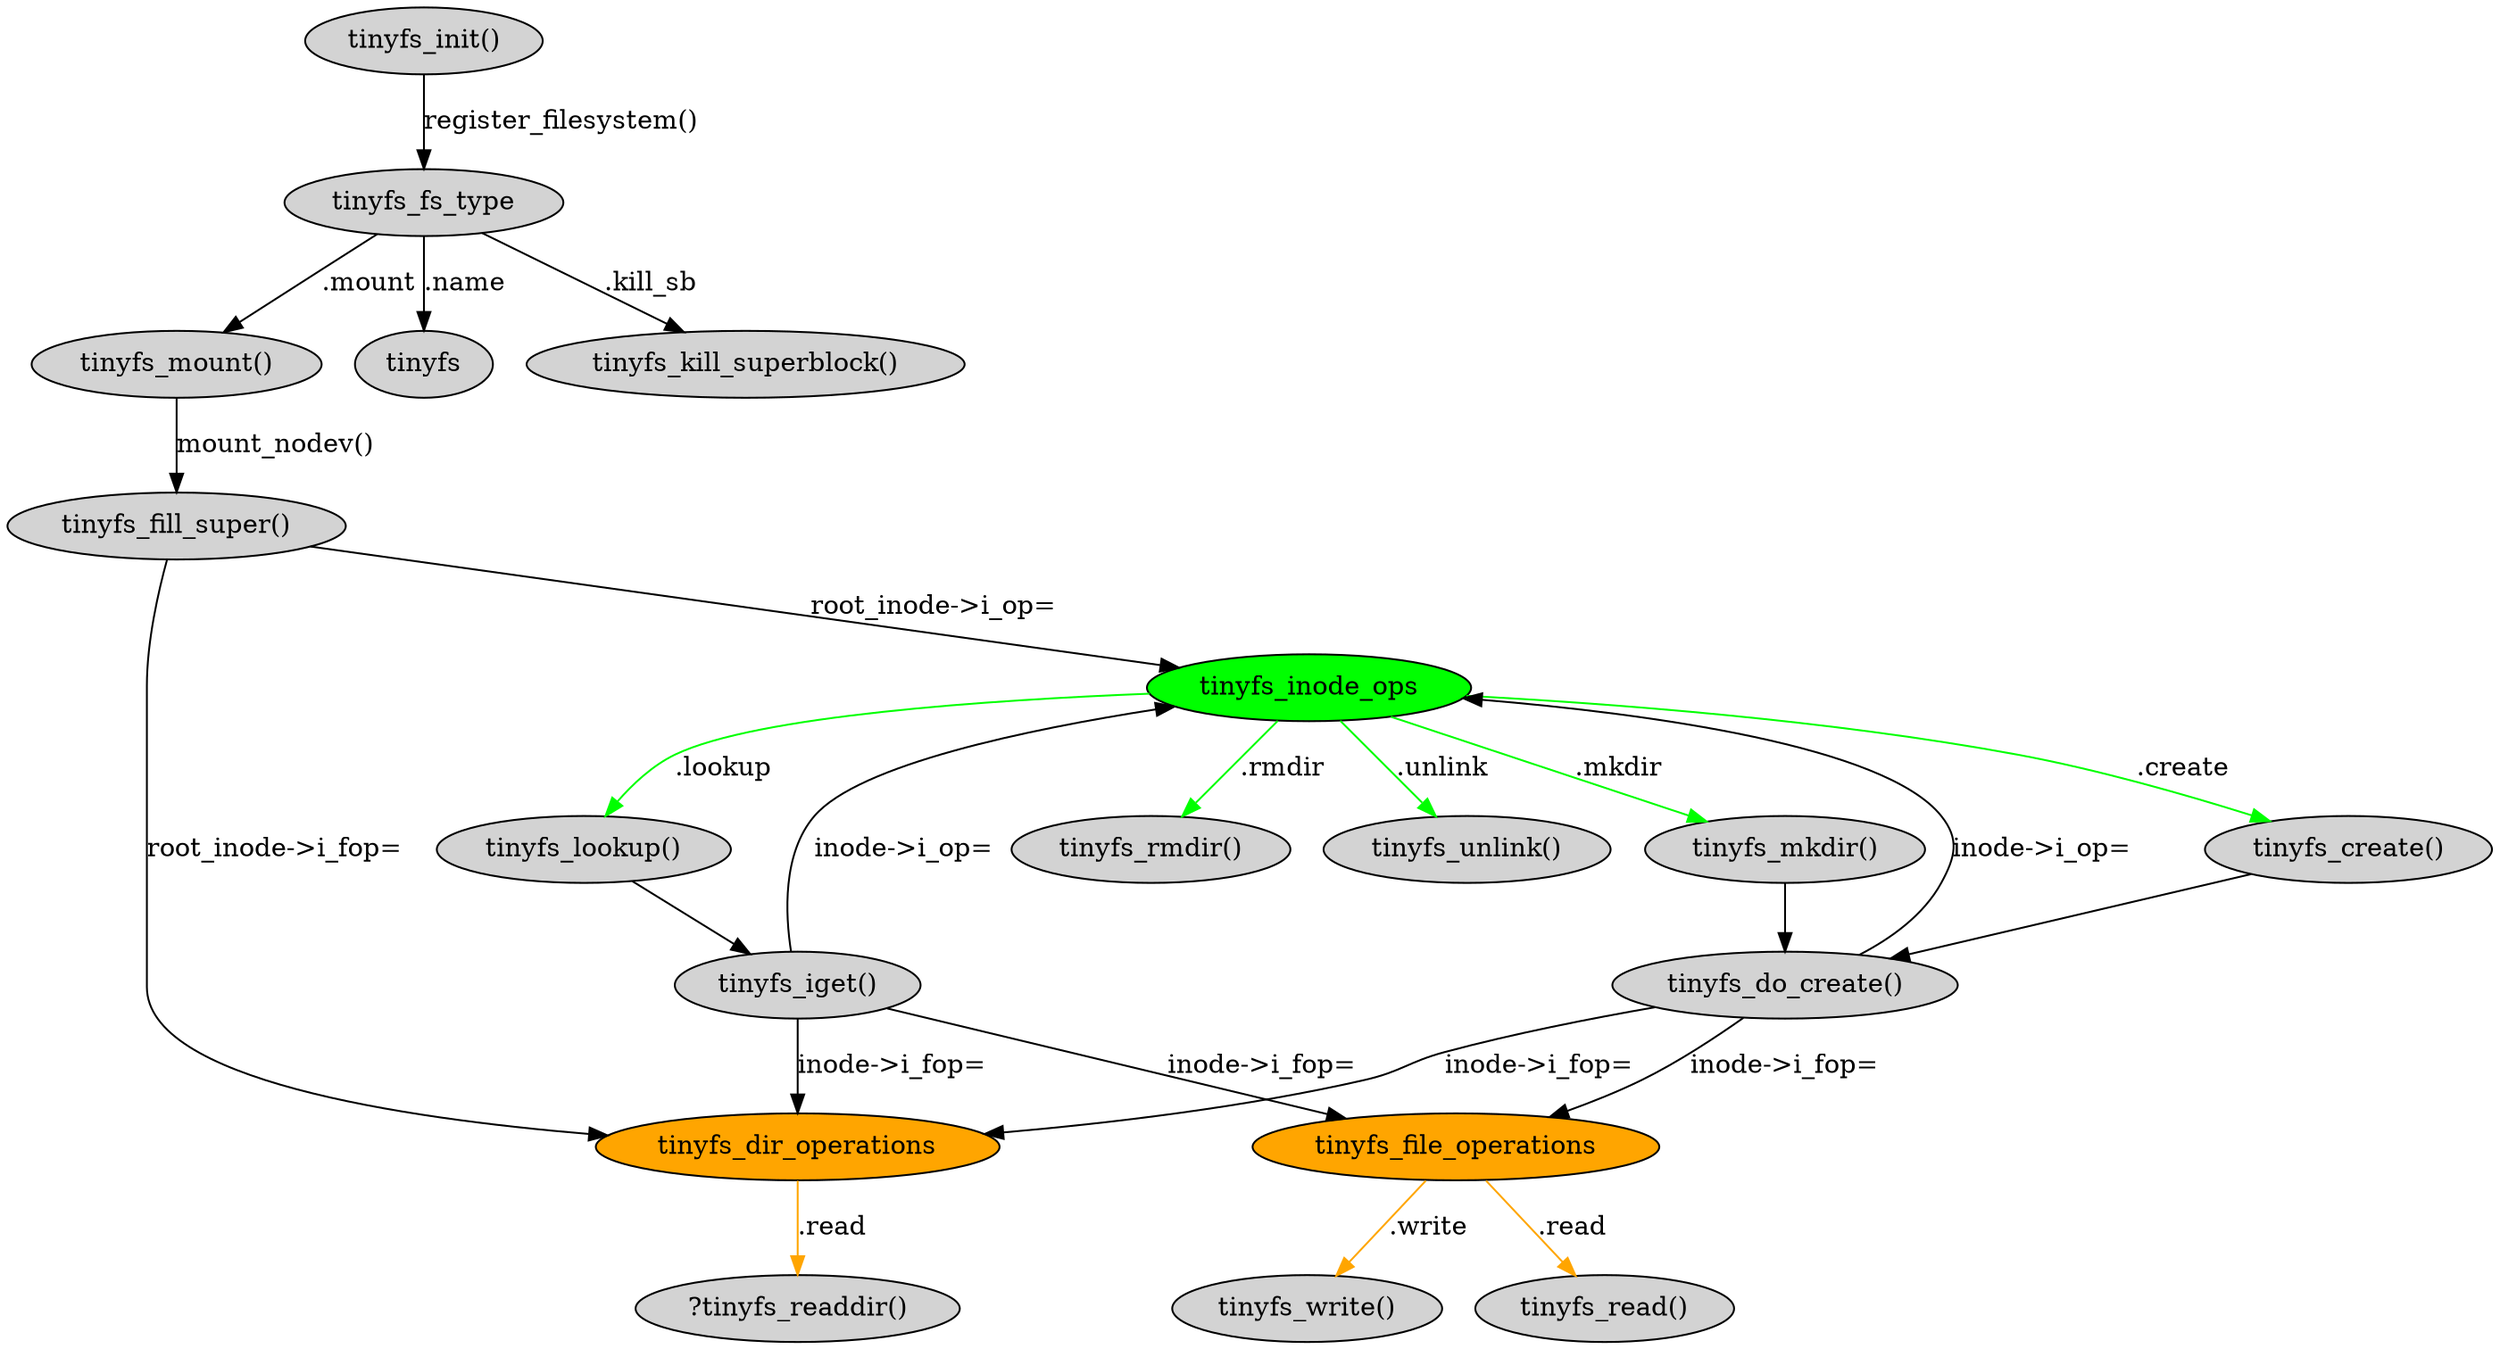 /*
 * graphviz.org
 * a -> b
 */
digraph kernel {
//	rankdir = "LR"
//	label = "Diagram of tinyfs"
	node [ style=filled ]

    tinyfs_inode_ops [fillcolor=green]
    tinyfs_dir_operations [fillcolor=orange]
    tinyfs_file_operations [fillcolor=orange]

	/* init */
    "tinyfs_init()" -> "tinyfs_fs_type" [label="register_filesystem()"]
    "tinyfs_fs_type" -> "tinyfs" [label=".name"]
    "tinyfs_fs_type" -> "tinyfs_mount()" [label=".mount"]
    "tinyfs_fs_type" -> "tinyfs_kill_superblock()" [label=".kill_sb"]

    /* mount */
    "tinyfs_mount()" -> "tinyfs_fill_super()" [label="mount_nodev()"]
    "tinyfs_fill_super()" -> tinyfs_inode_ops [label="root_inode->i_op="]
    "tinyfs_fill_super()" -> tinyfs_dir_operations [label="root_inode->i_fop="]

    /* inode */
    tinyfs_inode_ops -> "tinyfs_create()" [label=".create", color=green]
    tinyfs_inode_ops -> "tinyfs_lookup()" [label=".lookup", color=green]
    tinyfs_inode_ops -> "tinyfs_mkdir()" [label=".mkdir", color=green]
    tinyfs_inode_ops -> "tinyfs_rmdir()" [label=".rmdir", color=green]
    tinyfs_inode_ops -> "tinyfs_unlink()" [label=".unlink", color=green]

    /* dir ops */
    tinyfs_dir_operations -> "?tinyfs_readdir()" [label=".read", color=orange]


    /* inode - create */
    "tinyfs_create()" -> "tinyfs_do_create()"
    "tinyfs_do_create()" -> tinyfs_inode_ops [label="inode->i_op="]
    "tinyfs_do_create()" -> tinyfs_dir_operations [label="inode->i_fop="]
    "tinyfs_do_create()" -> tinyfs_file_operations [label="inode->i_fop="]

    /* inode - lookup */
    "tinyfs_lookup()" -> "tinyfs_iget()"
    "tinyfs_iget()" -> tinyfs_inode_ops [label="inode->i_op="]
    "tinyfs_iget()" -> tinyfs_dir_operations [label="inode->i_fop="]
    "tinyfs_iget()" -> tinyfs_file_operations [label="inode->i_fop="]

    /* inode - mkdir */
    "tinyfs_mkdir()" -> "tinyfs_do_create()"

    /* file ops */
    tinyfs_file_operations -> "tinyfs_read()" [label=".read", color=orange]
    tinyfs_file_operations -> "tinyfs_write()" [label=".write", color=orange]

}

